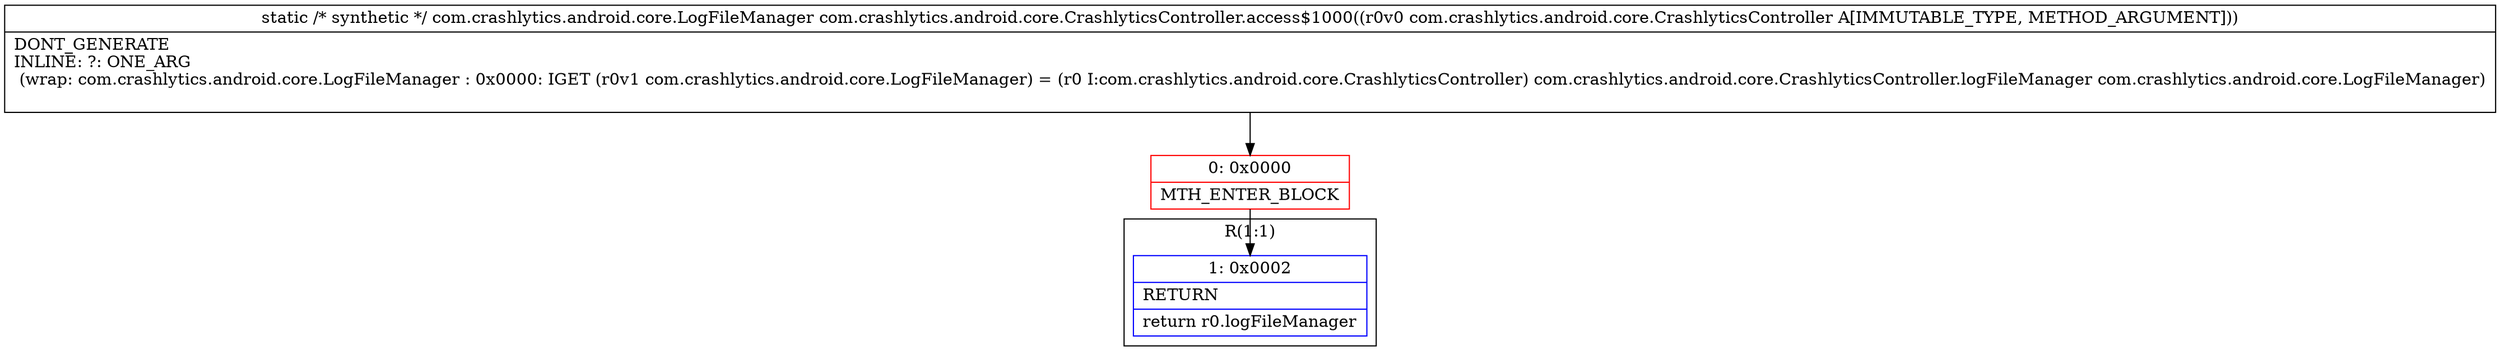 digraph "CFG forcom.crashlytics.android.core.CrashlyticsController.access$1000(Lcom\/crashlytics\/android\/core\/CrashlyticsController;)Lcom\/crashlytics\/android\/core\/LogFileManager;" {
subgraph cluster_Region_925191723 {
label = "R(1:1)";
node [shape=record,color=blue];
Node_1 [shape=record,label="{1\:\ 0x0002|RETURN\l|return r0.logFileManager\l}"];
}
Node_0 [shape=record,color=red,label="{0\:\ 0x0000|MTH_ENTER_BLOCK\l}"];
MethodNode[shape=record,label="{static \/* synthetic *\/ com.crashlytics.android.core.LogFileManager com.crashlytics.android.core.CrashlyticsController.access$1000((r0v0 com.crashlytics.android.core.CrashlyticsController A[IMMUTABLE_TYPE, METHOD_ARGUMENT]))  | DONT_GENERATE\lINLINE: ?: ONE_ARG  \l  (wrap: com.crashlytics.android.core.LogFileManager : 0x0000: IGET  (r0v1 com.crashlytics.android.core.LogFileManager) = (r0 I:com.crashlytics.android.core.CrashlyticsController) com.crashlytics.android.core.CrashlyticsController.logFileManager com.crashlytics.android.core.LogFileManager)\l\l}"];
MethodNode -> Node_0;
Node_0 -> Node_1;
}

